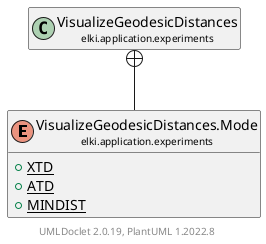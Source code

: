 @startuml
    remove .*\.(Instance|Par|Parameterizer|Factory)$
    set namespaceSeparator none
    hide empty fields
    hide empty methods

    enum "<size:14>VisualizeGeodesicDistances.Mode\n<size:10>elki.application.experiments" as elki.application.experiments.VisualizeGeodesicDistances.Mode [[VisualizeGeodesicDistances.Mode.html]] {
        {static} +XTD
        {static} +ATD
        {static} +MINDIST
    }

    class "<size:14>VisualizeGeodesicDistances\n<size:10>elki.application.experiments" as elki.application.experiments.VisualizeGeodesicDistances [[VisualizeGeodesicDistances.html]]

    elki.application.experiments.VisualizeGeodesicDistances +-- elki.application.experiments.VisualizeGeodesicDistances.Mode

    center footer UMLDoclet 2.0.19, PlantUML 1.2022.8
@enduml
